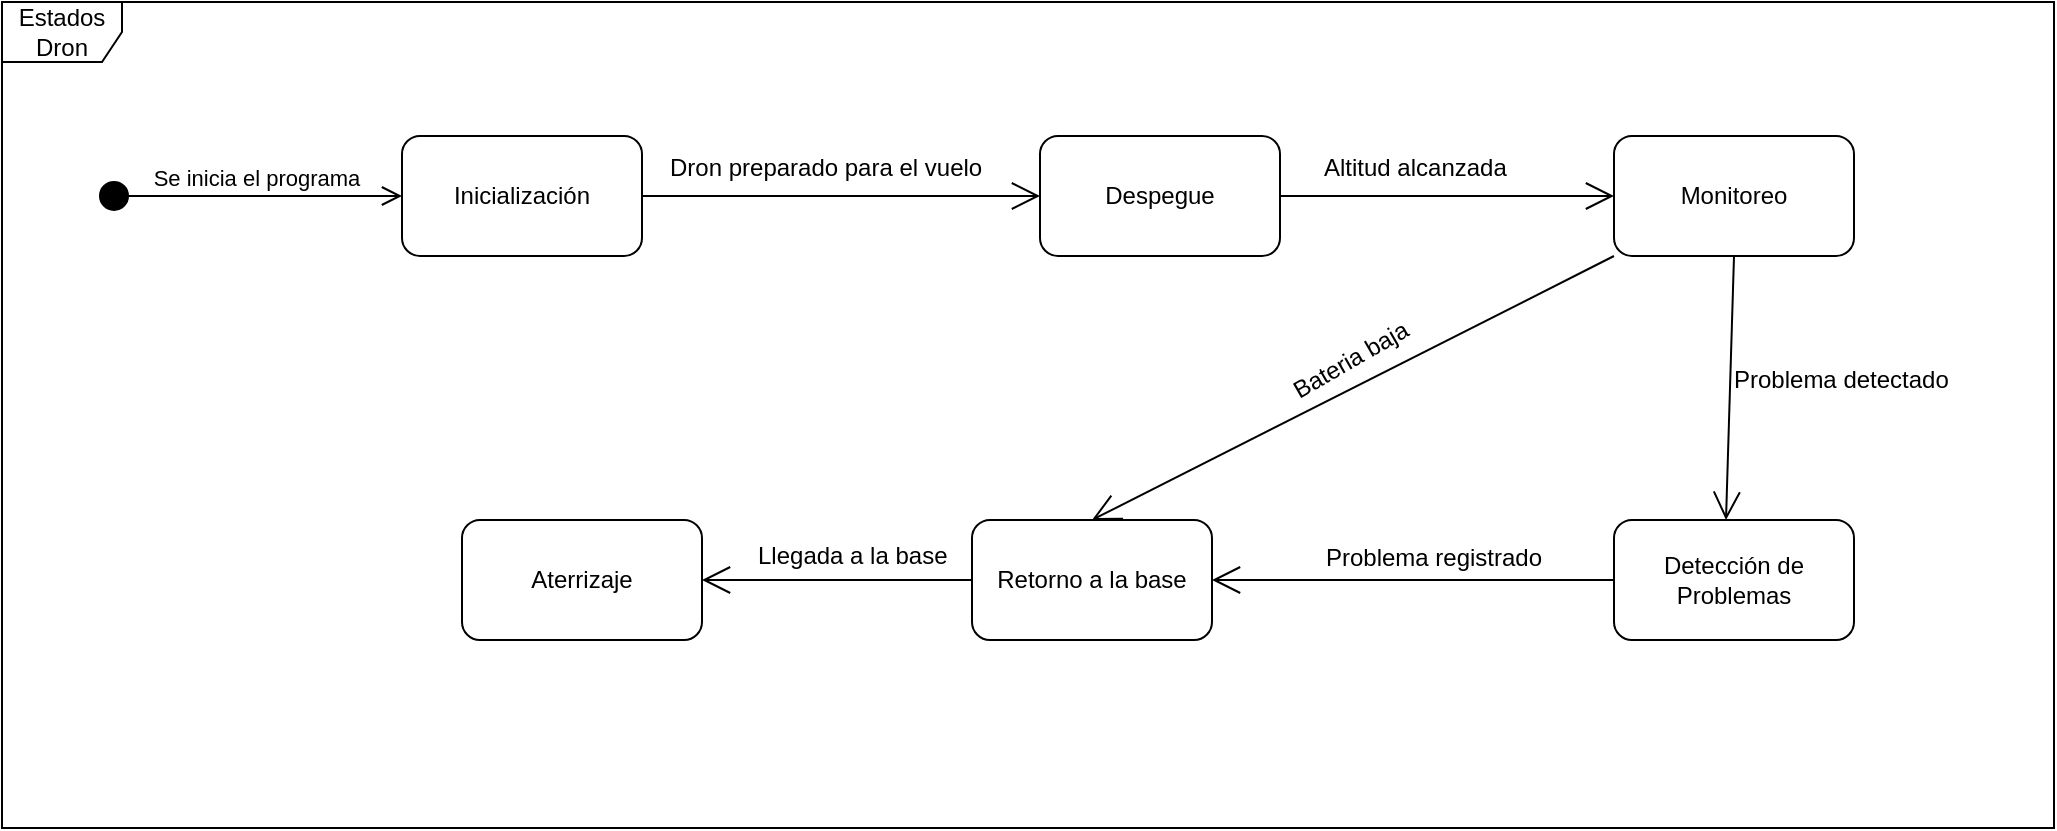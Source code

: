 <mxfile version="21.3.2" type="github">
  <diagram name="Página-1" id="w524WosSK8v9RqrJharP">
    <mxGraphModel dx="1434" dy="768" grid="0" gridSize="10" guides="1" tooltips="1" connect="1" arrows="1" fold="1" page="1" pageScale="1" pageWidth="1169" pageHeight="827" math="0" shadow="0">
      <root>
        <mxCell id="0" />
        <mxCell id="1" parent="0" />
        <mxCell id="tJOB3uimsCtY5IyX1VXm-2" value="Se inicia el programa" style="html=1;verticalAlign=bottom;startArrow=circle;startFill=1;endArrow=open;startSize=6;endSize=8;edgeStyle=elbowEdgeStyle;elbow=vertical;curved=0;rounded=0;exitX=0.002;exitY=0.234;exitDx=0;exitDy=0;exitPerimeter=0;entryX=0;entryY=0.5;entryDx=0;entryDy=0;" edge="1" parent="1" target="tJOB3uimsCtY5IyX1VXm-4">
          <mxGeometry x="0.04" width="80" relative="1" as="geometry">
            <mxPoint x="148.0" y="165.98" as="sourcePoint" />
            <mxPoint x="296.16" y="165" as="targetPoint" />
            <Array as="points">
              <mxPoint x="108" y="166" />
            </Array>
            <mxPoint as="offset" />
          </mxGeometry>
        </mxCell>
        <mxCell id="tJOB3uimsCtY5IyX1VXm-4" value="Inicialización" style="rounded=1;whiteSpace=wrap;html=1;" vertex="1" parent="1">
          <mxGeometry x="300" y="136" width="120" height="60" as="geometry" />
        </mxCell>
        <mxCell id="tJOB3uimsCtY5IyX1VXm-5" value="Despegue" style="rounded=1;whiteSpace=wrap;html=1;" vertex="1" parent="1">
          <mxGeometry x="619" y="136" width="120" height="60" as="geometry" />
        </mxCell>
        <mxCell id="tJOB3uimsCtY5IyX1VXm-6" value="" style="endArrow=open;endFill=1;endSize=12;html=1;rounded=0;exitX=1;exitY=0.5;exitDx=0;exitDy=0;entryX=0;entryY=0.5;entryDx=0;entryDy=0;" edge="1" parent="1" source="tJOB3uimsCtY5IyX1VXm-4" target="tJOB3uimsCtY5IyX1VXm-5">
          <mxGeometry width="160" relative="1" as="geometry">
            <mxPoint x="442" y="232" as="sourcePoint" />
            <mxPoint x="602" y="232" as="targetPoint" />
          </mxGeometry>
        </mxCell>
        <mxCell id="tJOB3uimsCtY5IyX1VXm-8" value="Dron preparado para el vuelo" style="text;whiteSpace=wrap;html=1;rotation=0;" vertex="1" parent="1">
          <mxGeometry x="432" y="138" width="184" height="36" as="geometry" />
        </mxCell>
        <mxCell id="tJOB3uimsCtY5IyX1VXm-10" value="Monitoreo" style="rounded=1;whiteSpace=wrap;html=1;" vertex="1" parent="1">
          <mxGeometry x="906" y="136" width="120" height="60" as="geometry" />
        </mxCell>
        <mxCell id="tJOB3uimsCtY5IyX1VXm-11" value="" style="endArrow=open;endFill=1;endSize=12;html=1;rounded=0;exitX=1;exitY=0.5;exitDx=0;exitDy=0;entryX=0;entryY=0.5;entryDx=0;entryDy=0;" edge="1" parent="1" source="tJOB3uimsCtY5IyX1VXm-5" target="tJOB3uimsCtY5IyX1VXm-10">
          <mxGeometry width="160" relative="1" as="geometry">
            <mxPoint x="630" y="244" as="sourcePoint" />
            <mxPoint x="790" y="244" as="targetPoint" />
          </mxGeometry>
        </mxCell>
        <mxCell id="tJOB3uimsCtY5IyX1VXm-15" value="Altitud alcanzada" style="text;whiteSpace=wrap;html=1;rotation=0;" vertex="1" parent="1">
          <mxGeometry x="759" y="138" width="119" height="36" as="geometry" />
        </mxCell>
        <mxCell id="tJOB3uimsCtY5IyX1VXm-16" value="Detección de Problemas" style="rounded=1;whiteSpace=wrap;html=1;" vertex="1" parent="1">
          <mxGeometry x="906" y="328" width="120" height="60" as="geometry" />
        </mxCell>
        <mxCell id="tJOB3uimsCtY5IyX1VXm-17" value="Problema detectado" style="text;whiteSpace=wrap;html=1;rotation=0;" vertex="1" parent="1">
          <mxGeometry x="964" y="244" width="135" height="36" as="geometry" />
        </mxCell>
        <mxCell id="tJOB3uimsCtY5IyX1VXm-19" value="" style="endArrow=open;endFill=1;endSize=12;html=1;rounded=0;exitX=0.5;exitY=1;exitDx=0;exitDy=0;" edge="1" parent="1" source="tJOB3uimsCtY5IyX1VXm-10">
          <mxGeometry width="160" relative="1" as="geometry">
            <mxPoint x="696" y="244" as="sourcePoint" />
            <mxPoint x="962" y="328" as="targetPoint" />
          </mxGeometry>
        </mxCell>
        <mxCell id="tJOB3uimsCtY5IyX1VXm-21" value="Retorno a la base" style="rounded=1;whiteSpace=wrap;html=1;" vertex="1" parent="1">
          <mxGeometry x="585" y="328" width="120" height="60" as="geometry" />
        </mxCell>
        <mxCell id="tJOB3uimsCtY5IyX1VXm-22" value="" style="endArrow=open;endFill=1;endSize=12;html=1;rounded=0;exitX=0;exitY=1;exitDx=0;exitDy=0;entryX=0.5;entryY=0;entryDx=0;entryDy=0;" edge="1" parent="1" source="tJOB3uimsCtY5IyX1VXm-10" target="tJOB3uimsCtY5IyX1VXm-21">
          <mxGeometry width="160" relative="1" as="geometry">
            <mxPoint x="851" y="170" as="sourcePoint" />
            <mxPoint x="1011" y="170" as="targetPoint" />
          </mxGeometry>
        </mxCell>
        <mxCell id="tJOB3uimsCtY5IyX1VXm-23" value="Aterrizaje" style="rounded=1;whiteSpace=wrap;html=1;" vertex="1" parent="1">
          <mxGeometry x="330" y="328" width="120" height="60" as="geometry" />
        </mxCell>
        <mxCell id="tJOB3uimsCtY5IyX1VXm-24" value="Llegada a la base" style="text;whiteSpace=wrap;html=1;" vertex="1" parent="1">
          <mxGeometry x="476" y="332" width="123" height="36" as="geometry" />
        </mxCell>
        <mxCell id="tJOB3uimsCtY5IyX1VXm-25" value="" style="endArrow=open;endFill=1;endSize=12;html=1;rounded=0;exitX=0;exitY=0.5;exitDx=0;exitDy=0;entryX=1;entryY=0.5;entryDx=0;entryDy=0;" edge="1" parent="1" source="tJOB3uimsCtY5IyX1VXm-21" target="tJOB3uimsCtY5IyX1VXm-23">
          <mxGeometry width="160" relative="1" as="geometry">
            <mxPoint x="751" y="581" as="sourcePoint" />
            <mxPoint x="911" y="581" as="targetPoint" />
          </mxGeometry>
        </mxCell>
        <mxCell id="tJOB3uimsCtY5IyX1VXm-26" value="" style="endArrow=open;endFill=1;endSize=12;html=1;rounded=0;entryX=1;entryY=0.5;entryDx=0;entryDy=0;exitX=0;exitY=0.5;exitDx=0;exitDy=0;" edge="1" parent="1" source="tJOB3uimsCtY5IyX1VXm-16" target="tJOB3uimsCtY5IyX1VXm-21">
          <mxGeometry width="160" relative="1" as="geometry">
            <mxPoint x="832" y="436" as="sourcePoint" />
            <mxPoint x="707" y="427" as="targetPoint" />
          </mxGeometry>
        </mxCell>
        <mxCell id="tJOB3uimsCtY5IyX1VXm-28" value="Bateria baja" style="text;html=1;strokeColor=none;fillColor=none;align=center;verticalAlign=middle;whiteSpace=wrap;rounded=0;rotation=-30;" vertex="1" parent="1">
          <mxGeometry x="709" y="233" width="131" height="30" as="geometry" />
        </mxCell>
        <mxCell id="tJOB3uimsCtY5IyX1VXm-29" value="Problema registrado" style="text;html=1;strokeColor=none;fillColor=none;align=center;verticalAlign=middle;whiteSpace=wrap;rounded=0;" vertex="1" parent="1">
          <mxGeometry x="739" y="332" width="154" height="30" as="geometry" />
        </mxCell>
        <mxCell id="tJOB3uimsCtY5IyX1VXm-30" value="Estados Dron" style="shape=umlFrame;whiteSpace=wrap;html=1;pointerEvents=0;" vertex="1" parent="1">
          <mxGeometry x="100" y="69" width="1026" height="413" as="geometry" />
        </mxCell>
      </root>
    </mxGraphModel>
  </diagram>
</mxfile>
